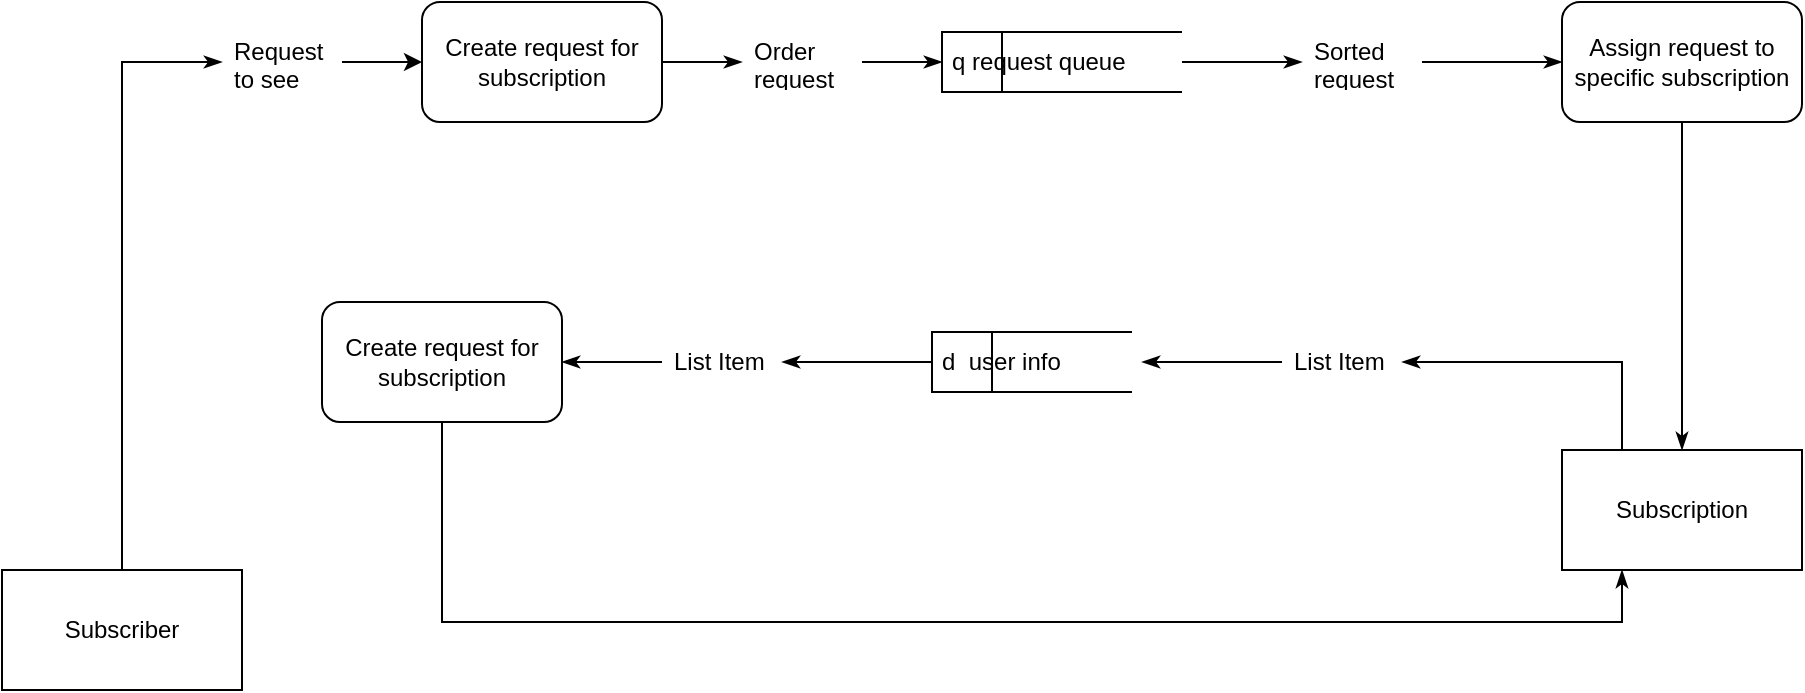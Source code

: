 <mxfile version="20.8.16" type="github">
  <diagram id="C5RBs43oDa-KdzZeNtuy" name="Page-1">
    <mxGraphModel dx="618" dy="347" grid="1" gridSize="10" guides="1" tooltips="1" connect="1" arrows="1" fold="1" page="1" pageScale="1" pageWidth="1169" pageHeight="827" math="0" shadow="0">
      <root>
        <mxCell id="WIyWlLk6GJQsqaUBKTNV-0" />
        <mxCell id="WIyWlLk6GJQsqaUBKTNV-1" parent="WIyWlLk6GJQsqaUBKTNV-0" />
        <mxCell id="0tZJmflCxlsIYPDF_lbu-7" style="edgeStyle=orthogonalEdgeStyle;rounded=0;orthogonalLoop=1;jettySize=auto;html=1;entryX=0;entryY=0.5;entryDx=0;entryDy=0;elbow=vertical;endArrow=classicThin;endFill=1;" edge="1" parent="WIyWlLk6GJQsqaUBKTNV-1" source="0tZJmflCxlsIYPDF_lbu-0" target="0tZJmflCxlsIYPDF_lbu-6">
          <mxGeometry relative="1" as="geometry" />
        </mxCell>
        <mxCell id="0tZJmflCxlsIYPDF_lbu-0" value="Subscriber" style="rounded=0;whiteSpace=wrap;html=1;" vertex="1" parent="WIyWlLk6GJQsqaUBKTNV-1">
          <mxGeometry x="70" y="384" width="120" height="60" as="geometry" />
        </mxCell>
        <mxCell id="0tZJmflCxlsIYPDF_lbu-11" style="edgeStyle=orthogonalEdgeStyle;rounded=0;orthogonalLoop=1;jettySize=auto;html=1;exitX=1;exitY=0.5;exitDx=0;exitDy=0;entryX=0;entryY=0.5;entryDx=0;entryDy=0;endArrow=classicThin;endFill=1;elbow=vertical;" edge="1" parent="WIyWlLk6GJQsqaUBKTNV-1" source="0tZJmflCxlsIYPDF_lbu-1" target="0tZJmflCxlsIYPDF_lbu-9">
          <mxGeometry relative="1" as="geometry" />
        </mxCell>
        <mxCell id="0tZJmflCxlsIYPDF_lbu-1" value="Create request for subscription" style="rounded=1;whiteSpace=wrap;html=1;" vertex="1" parent="WIyWlLk6GJQsqaUBKTNV-1">
          <mxGeometry x="280" y="100" width="120" height="60" as="geometry" />
        </mxCell>
        <mxCell id="0tZJmflCxlsIYPDF_lbu-8" style="edgeStyle=orthogonalEdgeStyle;rounded=0;orthogonalLoop=1;jettySize=auto;html=1;exitX=1;exitY=0.5;exitDx=0;exitDy=0;elbow=vertical;" edge="1" parent="WIyWlLk6GJQsqaUBKTNV-1" source="0tZJmflCxlsIYPDF_lbu-6" target="0tZJmflCxlsIYPDF_lbu-1">
          <mxGeometry relative="1" as="geometry" />
        </mxCell>
        <mxCell id="0tZJmflCxlsIYPDF_lbu-6" value="Request to see video" style="text;strokeColor=none;fillColor=none;align=left;verticalAlign=middle;spacingLeft=4;spacingRight=4;overflow=hidden;points=[[0,0.5],[1,0.5]];portConstraint=eastwest;rotatable=0;whiteSpace=wrap;html=1;" vertex="1" parent="WIyWlLk6GJQsqaUBKTNV-1">
          <mxGeometry x="180" y="115" width="60" height="30" as="geometry" />
        </mxCell>
        <mxCell id="0tZJmflCxlsIYPDF_lbu-14" style="edgeStyle=orthogonalEdgeStyle;rounded=0;orthogonalLoop=1;jettySize=auto;html=1;entryX=0;entryY=0.5;entryDx=0;entryDy=0;endArrow=classicThin;endFill=1;elbow=vertical;" edge="1" parent="WIyWlLk6GJQsqaUBKTNV-1" source="0tZJmflCxlsIYPDF_lbu-9" target="0tZJmflCxlsIYPDF_lbu-13">
          <mxGeometry relative="1" as="geometry" />
        </mxCell>
        <mxCell id="0tZJmflCxlsIYPDF_lbu-9" value="Order request" style="text;strokeColor=none;fillColor=none;align=left;verticalAlign=middle;spacingLeft=4;spacingRight=4;overflow=hidden;points=[[0,0.5],[1,0.5]];portConstraint=eastwest;rotatable=0;whiteSpace=wrap;html=1;" vertex="1" parent="WIyWlLk6GJQsqaUBKTNV-1">
          <mxGeometry x="440" y="115" width="60" height="30" as="geometry" />
        </mxCell>
        <mxCell id="0tZJmflCxlsIYPDF_lbu-17" style="edgeStyle=orthogonalEdgeStyle;rounded=0;orthogonalLoop=1;jettySize=auto;html=1;entryX=0;entryY=0.5;entryDx=0;entryDy=0;endArrow=classicThin;endFill=1;elbow=vertical;" edge="1" parent="WIyWlLk6GJQsqaUBKTNV-1" source="0tZJmflCxlsIYPDF_lbu-10" target="0tZJmflCxlsIYPDF_lbu-16">
          <mxGeometry relative="1" as="geometry" />
        </mxCell>
        <mxCell id="0tZJmflCxlsIYPDF_lbu-10" value="Sorted request" style="text;strokeColor=none;fillColor=none;align=left;verticalAlign=middle;spacingLeft=4;spacingRight=4;overflow=hidden;points=[[0,0.5],[1,0.5]];portConstraint=eastwest;rotatable=0;whiteSpace=wrap;html=1;" vertex="1" parent="WIyWlLk6GJQsqaUBKTNV-1">
          <mxGeometry x="720" y="115" width="60" height="30" as="geometry" />
        </mxCell>
        <mxCell id="0tZJmflCxlsIYPDF_lbu-15" style="edgeStyle=orthogonalEdgeStyle;rounded=0;orthogonalLoop=1;jettySize=auto;html=1;entryX=0;entryY=0.5;entryDx=0;entryDy=0;endArrow=classicThin;endFill=1;elbow=vertical;" edge="1" parent="WIyWlLk6GJQsqaUBKTNV-1" source="0tZJmflCxlsIYPDF_lbu-13" target="0tZJmflCxlsIYPDF_lbu-10">
          <mxGeometry relative="1" as="geometry" />
        </mxCell>
        <mxCell id="0tZJmflCxlsIYPDF_lbu-13" value="q&lt;span style=&quot;white-space: pre;&quot;&gt;	&lt;/span&gt;request queue" style="html=1;dashed=0;whitespace=wrap;shape=mxgraph.dfd.dataStoreID;align=left;spacingLeft=3;points=[[0,0],[0.5,0],[1,0],[0,0.5],[1,0.5],[0,1],[0.5,1],[1,1]];" vertex="1" parent="WIyWlLk6GJQsqaUBKTNV-1">
          <mxGeometry x="540" y="115" width="120" height="30" as="geometry" />
        </mxCell>
        <mxCell id="0tZJmflCxlsIYPDF_lbu-19" style="rounded=0;orthogonalLoop=1;jettySize=auto;html=1;entryX=0.5;entryY=0;entryDx=0;entryDy=0;endArrow=classicThin;endFill=1;elbow=vertical;" edge="1" parent="WIyWlLk6GJQsqaUBKTNV-1" source="0tZJmflCxlsIYPDF_lbu-16" target="0tZJmflCxlsIYPDF_lbu-18">
          <mxGeometry relative="1" as="geometry" />
        </mxCell>
        <mxCell id="0tZJmflCxlsIYPDF_lbu-16" value="Assign request to specific subscription" style="rounded=1;whiteSpace=wrap;html=1;" vertex="1" parent="WIyWlLk6GJQsqaUBKTNV-1">
          <mxGeometry x="850" y="100" width="120" height="60" as="geometry" />
        </mxCell>
        <mxCell id="0tZJmflCxlsIYPDF_lbu-21" style="edgeStyle=orthogonalEdgeStyle;rounded=0;orthogonalLoop=1;jettySize=auto;html=1;entryX=1;entryY=0.5;entryDx=0;entryDy=0;endArrow=classicThin;endFill=1;elbow=vertical;exitX=0.25;exitY=0;exitDx=0;exitDy=0;" edge="1" parent="WIyWlLk6GJQsqaUBKTNV-1" source="0tZJmflCxlsIYPDF_lbu-18" target="0tZJmflCxlsIYPDF_lbu-20">
          <mxGeometry relative="1" as="geometry">
            <Array as="points">
              <mxPoint x="880" y="280" />
            </Array>
          </mxGeometry>
        </mxCell>
        <mxCell id="0tZJmflCxlsIYPDF_lbu-18" value="Subscription" style="rounded=0;whiteSpace=wrap;html=1;" vertex="1" parent="WIyWlLk6GJQsqaUBKTNV-1">
          <mxGeometry x="850" y="324" width="120" height="60" as="geometry" />
        </mxCell>
        <mxCell id="0tZJmflCxlsIYPDF_lbu-23" style="edgeStyle=orthogonalEdgeStyle;rounded=0;orthogonalLoop=1;jettySize=auto;html=1;endArrow=classicThin;endFill=1;elbow=vertical;" edge="1" parent="WIyWlLk6GJQsqaUBKTNV-1" source="0tZJmflCxlsIYPDF_lbu-20">
          <mxGeometry relative="1" as="geometry">
            <mxPoint x="640" y="280" as="targetPoint" />
          </mxGeometry>
        </mxCell>
        <mxCell id="0tZJmflCxlsIYPDF_lbu-20" value="List Item" style="text;strokeColor=none;fillColor=none;align=left;verticalAlign=middle;spacingLeft=4;spacingRight=4;overflow=hidden;points=[[0,0.5],[1,0.5]];portConstraint=eastwest;rotatable=0;whiteSpace=wrap;html=1;" vertex="1" parent="WIyWlLk6GJQsqaUBKTNV-1">
          <mxGeometry x="710" y="265" width="60" height="30" as="geometry" />
        </mxCell>
        <mxCell id="0tZJmflCxlsIYPDF_lbu-25" style="edgeStyle=orthogonalEdgeStyle;rounded=0;orthogonalLoop=1;jettySize=auto;html=1;entryX=1;entryY=0.5;entryDx=0;entryDy=0;endArrow=classicThin;endFill=1;elbow=vertical;" edge="1" parent="WIyWlLk6GJQsqaUBKTNV-1" source="0tZJmflCxlsIYPDF_lbu-22" target="0tZJmflCxlsIYPDF_lbu-24">
          <mxGeometry relative="1" as="geometry" />
        </mxCell>
        <mxCell id="0tZJmflCxlsIYPDF_lbu-22" value="d&lt;span style=&quot;white-space: pre;&quot;&gt;	&lt;/span&gt;&amp;nbsp;user info" style="html=1;dashed=0;whitespace=wrap;shape=mxgraph.dfd.dataStoreID;align=left;spacingLeft=3;points=[[0,0],[0.5,0],[1,0],[0,0.5],[1,0.5],[0,1],[0.5,1],[1,1]];" vertex="1" parent="WIyWlLk6GJQsqaUBKTNV-1">
          <mxGeometry x="535" y="265" width="100" height="30" as="geometry" />
        </mxCell>
        <mxCell id="0tZJmflCxlsIYPDF_lbu-27" style="edgeStyle=orthogonalEdgeStyle;rounded=0;orthogonalLoop=1;jettySize=auto;html=1;endArrow=classicThin;endFill=1;elbow=vertical;" edge="1" parent="WIyWlLk6GJQsqaUBKTNV-1" source="0tZJmflCxlsIYPDF_lbu-24" target="0tZJmflCxlsIYPDF_lbu-26">
          <mxGeometry relative="1" as="geometry" />
        </mxCell>
        <mxCell id="0tZJmflCxlsIYPDF_lbu-24" value="List Item" style="text;strokeColor=none;fillColor=none;align=left;verticalAlign=middle;spacingLeft=4;spacingRight=4;overflow=hidden;points=[[0,0.5],[1,0.5]];portConstraint=eastwest;rotatable=0;whiteSpace=wrap;html=1;" vertex="1" parent="WIyWlLk6GJQsqaUBKTNV-1">
          <mxGeometry x="400" y="265" width="60" height="30" as="geometry" />
        </mxCell>
        <mxCell id="0tZJmflCxlsIYPDF_lbu-28" style="edgeStyle=none;rounded=0;orthogonalLoop=1;jettySize=auto;html=1;endArrow=classicThin;endFill=1;elbow=vertical;entryX=0.25;entryY=1;entryDx=0;entryDy=0;" edge="1" parent="WIyWlLk6GJQsqaUBKTNV-1" source="0tZJmflCxlsIYPDF_lbu-26" target="0tZJmflCxlsIYPDF_lbu-18">
          <mxGeometry relative="1" as="geometry">
            <mxPoint x="910" y="330" as="targetPoint" />
            <Array as="points">
              <mxPoint x="290" y="410" />
              <mxPoint x="880" y="410" />
            </Array>
          </mxGeometry>
        </mxCell>
        <mxCell id="0tZJmflCxlsIYPDF_lbu-26" value="Create request for subscription" style="rounded=1;whiteSpace=wrap;html=1;" vertex="1" parent="WIyWlLk6GJQsqaUBKTNV-1">
          <mxGeometry x="230" y="250" width="120" height="60" as="geometry" />
        </mxCell>
      </root>
    </mxGraphModel>
  </diagram>
</mxfile>
